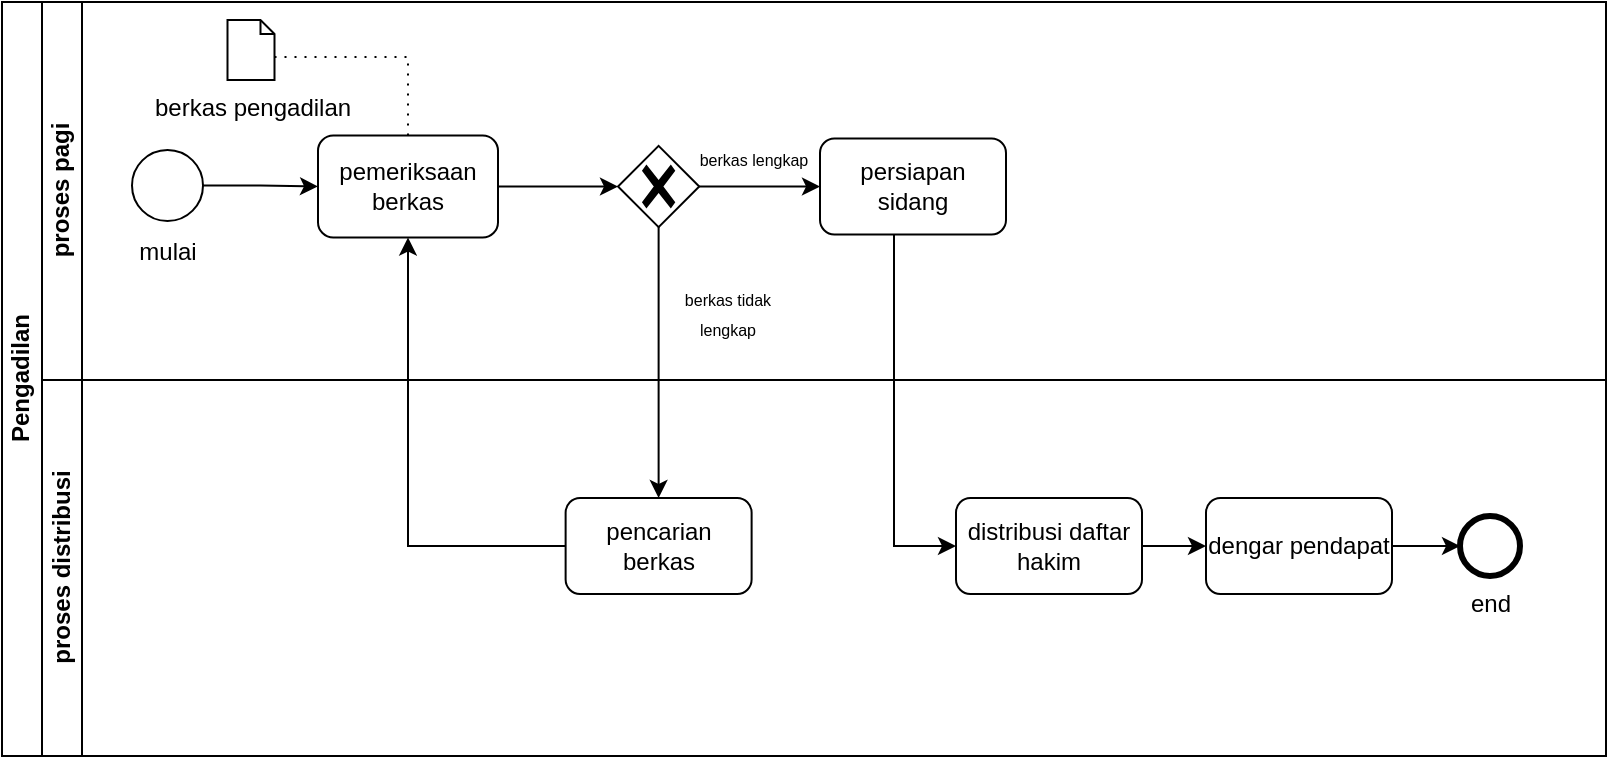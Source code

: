 <mxfile version="24.0.7" type="github">
  <diagram name="Page-1" id="BNhoLXWO7OdI7dN5E4v0">
    <mxGraphModel dx="1298" dy="887" grid="0" gridSize="10" guides="1" tooltips="1" connect="1" arrows="1" fold="1" page="0" pageScale="1" pageWidth="850" pageHeight="1100" math="0" shadow="0">
      <root>
        <mxCell id="0" />
        <mxCell id="1" parent="0" />
        <mxCell id="Ib48CJe-XDvlAqQN1oVx-23" value="Pengadilan" style="swimlane;html=1;childLayout=stackLayout;resizeParent=1;resizeParentMax=0;horizontal=0;startSize=20;horizontalStack=0;whiteSpace=wrap;" vertex="1" parent="1">
          <mxGeometry x="-139" y="-53" width="802" height="377" as="geometry" />
        </mxCell>
        <mxCell id="Ib48CJe-XDvlAqQN1oVx-24" value="proses pagi" style="swimlane;html=1;startSize=20;horizontal=0;" vertex="1" parent="Ib48CJe-XDvlAqQN1oVx-23">
          <mxGeometry x="20" width="782" height="189" as="geometry" />
        </mxCell>
        <mxCell id="Ib48CJe-XDvlAqQN1oVx-32" style="edgeStyle=orthogonalEdgeStyle;rounded=0;orthogonalLoop=1;jettySize=auto;html=1;entryX=0;entryY=0.5;entryDx=0;entryDy=0;" edge="1" parent="Ib48CJe-XDvlAqQN1oVx-24" source="Ib48CJe-XDvlAqQN1oVx-29" target="Ib48CJe-XDvlAqQN1oVx-31">
          <mxGeometry relative="1" as="geometry" />
        </mxCell>
        <mxCell id="Ib48CJe-XDvlAqQN1oVx-29" value="" style="ellipse;whiteSpace=wrap;html=1;aspect=fixed;" vertex="1" parent="Ib48CJe-XDvlAqQN1oVx-24">
          <mxGeometry x="45" y="74" width="35.5" height="35.5" as="geometry" />
        </mxCell>
        <mxCell id="Ib48CJe-XDvlAqQN1oVx-30" value="mulai" style="text;strokeColor=none;align=center;fillColor=none;html=1;verticalAlign=middle;whiteSpace=wrap;rounded=0;" vertex="1" parent="Ib48CJe-XDvlAqQN1oVx-24">
          <mxGeometry x="32.749" y="109.996" width="60" height="30" as="geometry" />
        </mxCell>
        <mxCell id="Ib48CJe-XDvlAqQN1oVx-31" value="pemeriksaan berkas" style="rounded=1;whiteSpace=wrap;html=1;" vertex="1" parent="Ib48CJe-XDvlAqQN1oVx-24">
          <mxGeometry x="138" y="66.75" width="90" height="51" as="geometry" />
        </mxCell>
        <mxCell id="Ib48CJe-XDvlAqQN1oVx-33" value="berkas pengadilan" style="shape=mxgraph.bpmn.data;labelPosition=center;verticalLabelPosition=bottom;align=center;verticalAlign=top;size=7;html=1;" vertex="1" parent="Ib48CJe-XDvlAqQN1oVx-24">
          <mxGeometry x="92.75" y="9" width="23.5" height="30" as="geometry" />
        </mxCell>
        <mxCell id="Ib48CJe-XDvlAqQN1oVx-35" value="" style="edgeStyle=elbowEdgeStyle;fontSize=12;html=1;endFill=0;startFill=0;endSize=6;startSize=6;dashed=1;dashPattern=1 4;endArrow=none;startArrow=none;rounded=0;exitX=0;exitY=0;exitDx=23.5;exitDy=18.5;exitPerimeter=0;entryX=0.5;entryY=0;entryDx=0;entryDy=0;" edge="1" parent="Ib48CJe-XDvlAqQN1oVx-24" source="Ib48CJe-XDvlAqQN1oVx-33" target="Ib48CJe-XDvlAqQN1oVx-31">
          <mxGeometry width="160" relative="1" as="geometry">
            <mxPoint x="155" y="29" as="sourcePoint" />
            <mxPoint x="491" y="18" as="targetPoint" />
            <Array as="points">
              <mxPoint x="183" y="40" />
            </Array>
          </mxGeometry>
        </mxCell>
        <mxCell id="Ib48CJe-XDvlAqQN1oVx-39" style="edgeStyle=orthogonalEdgeStyle;rounded=0;orthogonalLoop=1;jettySize=auto;html=1;entryX=0;entryY=0.5;entryDx=0;entryDy=0;" edge="1" parent="Ib48CJe-XDvlAqQN1oVx-24" source="Ib48CJe-XDvlAqQN1oVx-36" target="Ib48CJe-XDvlAqQN1oVx-41">
          <mxGeometry relative="1" as="geometry">
            <mxPoint x="365.78" y="92.25" as="targetPoint" />
          </mxGeometry>
        </mxCell>
        <mxCell id="Ib48CJe-XDvlAqQN1oVx-36" value="" style="points=[[0.25,0.25,0],[0.5,0,0],[0.75,0.25,0],[1,0.5,0],[0.75,0.75,0],[0.5,1,0],[0.25,0.75,0],[0,0.5,0]];shape=mxgraph.bpmn.gateway2;html=1;verticalLabelPosition=bottom;labelBackgroundColor=#ffffff;verticalAlign=top;align=center;perimeter=rhombusPerimeter;outlineConnect=0;outline=none;symbol=none;gwType=exclusive;" vertex="1" parent="Ib48CJe-XDvlAqQN1oVx-24">
          <mxGeometry x="288" y="71.94" width="40.62" height="40.62" as="geometry" />
        </mxCell>
        <mxCell id="Ib48CJe-XDvlAqQN1oVx-37" style="edgeStyle=orthogonalEdgeStyle;rounded=0;orthogonalLoop=1;jettySize=auto;html=1;entryX=0;entryY=0.5;entryDx=0;entryDy=0;entryPerimeter=0;" edge="1" parent="Ib48CJe-XDvlAqQN1oVx-24" source="Ib48CJe-XDvlAqQN1oVx-31" target="Ib48CJe-XDvlAqQN1oVx-36">
          <mxGeometry relative="1" as="geometry" />
        </mxCell>
        <mxCell id="Ib48CJe-XDvlAqQN1oVx-41" value="persiapan sidang" style="rounded=1;whiteSpace=wrap;html=1;" vertex="1" parent="Ib48CJe-XDvlAqQN1oVx-24">
          <mxGeometry x="389" y="68.25" width="93" height="48" as="geometry" />
        </mxCell>
        <mxCell id="Ib48CJe-XDvlAqQN1oVx-43" value="&lt;font style=&quot;font-size: 8px;&quot;&gt;berkas lengkap&lt;/font&gt;" style="text;strokeColor=none;align=center;fillColor=none;html=1;verticalAlign=middle;whiteSpace=wrap;rounded=0;" vertex="1" parent="Ib48CJe-XDvlAqQN1oVx-24">
          <mxGeometry x="325.997" y="62.996" width="60" height="30" as="geometry" />
        </mxCell>
        <mxCell id="Ib48CJe-XDvlAqQN1oVx-45" value="&lt;font style=&quot;font-size: 8px;&quot;&gt;berkas tidak lengkap&lt;/font&gt;" style="text;strokeColor=none;align=center;fillColor=none;html=1;verticalAlign=middle;whiteSpace=wrap;rounded=0;" vertex="1" parent="Ib48CJe-XDvlAqQN1oVx-24">
          <mxGeometry x="312.997" y="139.996" width="60" height="30" as="geometry" />
        </mxCell>
        <mxCell id="Ib48CJe-XDvlAqQN1oVx-25" value="proses distribusi" style="swimlane;html=1;startSize=20;horizontal=0;" vertex="1" parent="Ib48CJe-XDvlAqQN1oVx-23">
          <mxGeometry x="20" y="189" width="782" height="188" as="geometry" />
        </mxCell>
        <mxCell id="Ib48CJe-XDvlAqQN1oVx-38" value="pencarian berkas" style="rounded=1;whiteSpace=wrap;html=1;" vertex="1" parent="Ib48CJe-XDvlAqQN1oVx-25">
          <mxGeometry x="261.81" y="59" width="93" height="48" as="geometry" />
        </mxCell>
        <mxCell id="Ib48CJe-XDvlAqQN1oVx-70" style="edgeStyle=orthogonalEdgeStyle;rounded=0;orthogonalLoop=1;jettySize=auto;html=1;entryX=0;entryY=0.5;entryDx=0;entryDy=0;" edge="1" parent="Ib48CJe-XDvlAqQN1oVx-25" source="Ib48CJe-XDvlAqQN1oVx-47" target="Ib48CJe-XDvlAqQN1oVx-69">
          <mxGeometry relative="1" as="geometry" />
        </mxCell>
        <mxCell id="Ib48CJe-XDvlAqQN1oVx-47" value="distribusi daftar hakim" style="rounded=1;whiteSpace=wrap;html=1;" vertex="1" parent="Ib48CJe-XDvlAqQN1oVx-25">
          <mxGeometry x="457" y="59" width="93" height="48" as="geometry" />
        </mxCell>
        <mxCell id="Ib48CJe-XDvlAqQN1oVx-72" style="edgeStyle=orthogonalEdgeStyle;rounded=0;orthogonalLoop=1;jettySize=auto;html=1;" edge="1" parent="Ib48CJe-XDvlAqQN1oVx-25" source="Ib48CJe-XDvlAqQN1oVx-69" target="Ib48CJe-XDvlAqQN1oVx-71">
          <mxGeometry relative="1" as="geometry" />
        </mxCell>
        <mxCell id="Ib48CJe-XDvlAqQN1oVx-69" value="dengar pendapat" style="rounded=1;whiteSpace=wrap;html=1;" vertex="1" parent="Ib48CJe-XDvlAqQN1oVx-25">
          <mxGeometry x="582" y="59" width="93" height="48" as="geometry" />
        </mxCell>
        <mxCell id="Ib48CJe-XDvlAqQN1oVx-71" value="end" style="points=[[0.145,0.145,0],[0.5,0,0],[0.855,0.145,0],[1,0.5,0],[0.855,0.855,0],[0.5,1,0],[0.145,0.855,0],[0,0.5,0]];shape=mxgraph.bpmn.event;html=1;verticalLabelPosition=bottom;labelBackgroundColor=#ffffff;verticalAlign=top;align=center;perimeter=ellipsePerimeter;outlineConnect=0;aspect=fixed;outline=end;symbol=terminate2;" vertex="1" parent="Ib48CJe-XDvlAqQN1oVx-25">
          <mxGeometry x="709" y="68" width="30" height="30" as="geometry" />
        </mxCell>
        <mxCell id="Ib48CJe-XDvlAqQN1oVx-44" style="edgeStyle=orthogonalEdgeStyle;rounded=0;orthogonalLoop=1;jettySize=auto;html=1;exitX=0.5;exitY=1;exitDx=0;exitDy=0;exitPerimeter=0;entryX=0.5;entryY=0;entryDx=0;entryDy=0;" edge="1" parent="Ib48CJe-XDvlAqQN1oVx-23" source="Ib48CJe-XDvlAqQN1oVx-36" target="Ib48CJe-XDvlAqQN1oVx-38">
          <mxGeometry relative="1" as="geometry" />
        </mxCell>
        <mxCell id="Ib48CJe-XDvlAqQN1oVx-46" style="edgeStyle=orthogonalEdgeStyle;rounded=0;orthogonalLoop=1;jettySize=auto;html=1;entryX=0.5;entryY=1;entryDx=0;entryDy=0;" edge="1" parent="Ib48CJe-XDvlAqQN1oVx-23" source="Ib48CJe-XDvlAqQN1oVx-38" target="Ib48CJe-XDvlAqQN1oVx-31">
          <mxGeometry relative="1" as="geometry" />
        </mxCell>
        <mxCell id="Ib48CJe-XDvlAqQN1oVx-48" style="edgeStyle=orthogonalEdgeStyle;rounded=0;orthogonalLoop=1;jettySize=auto;html=1;" edge="1" parent="Ib48CJe-XDvlAqQN1oVx-23" source="Ib48CJe-XDvlAqQN1oVx-41" target="Ib48CJe-XDvlAqQN1oVx-47">
          <mxGeometry relative="1" as="geometry">
            <Array as="points">
              <mxPoint x="446" y="272" />
            </Array>
          </mxGeometry>
        </mxCell>
      </root>
    </mxGraphModel>
  </diagram>
</mxfile>

